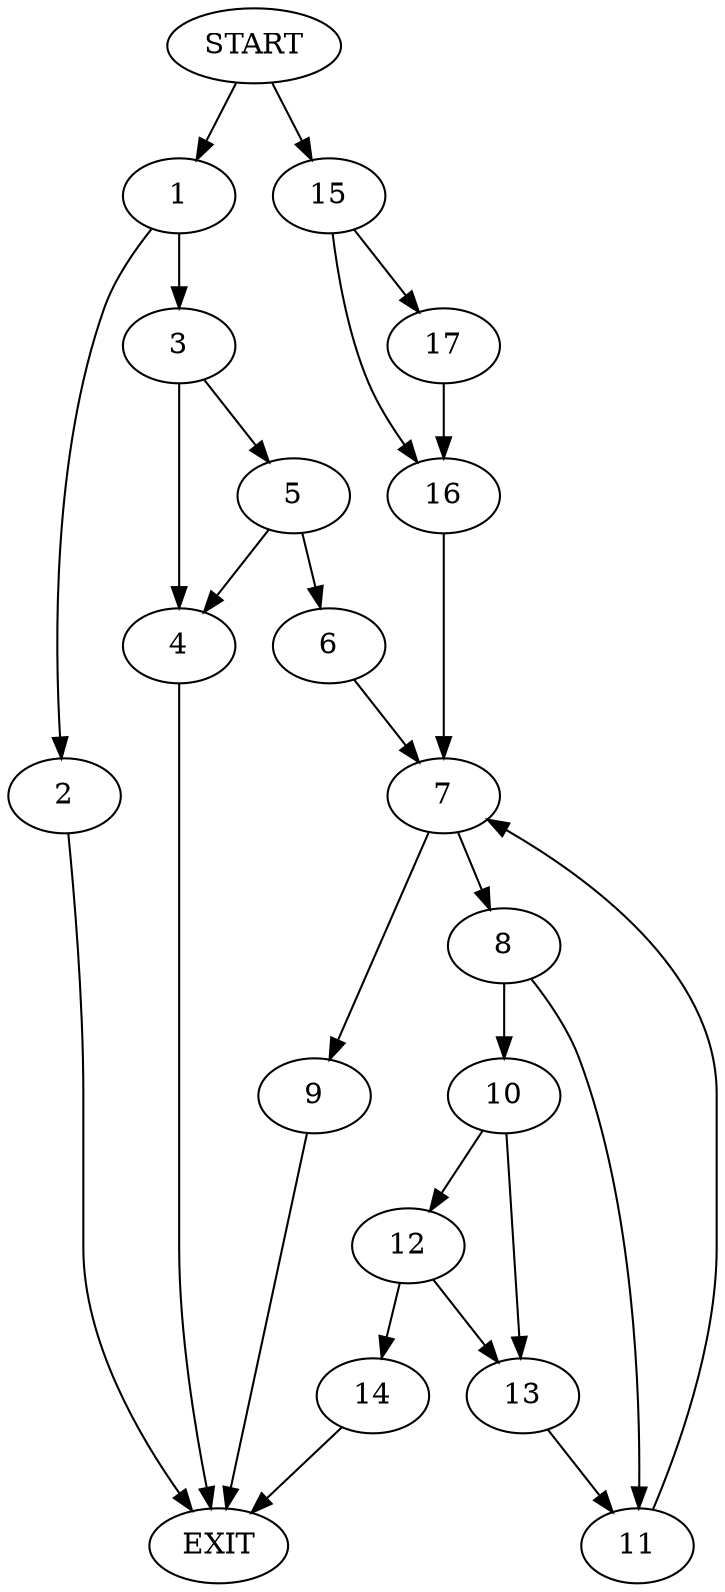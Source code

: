 digraph {
0 [label="START"]
18 [label="EXIT"]
0 -> 1
1 -> 2
1 -> 3
3 -> 4
3 -> 5
2 -> 18
4 -> 18
5 -> 6
5 -> 4
6 -> 7
7 -> 8
7 -> 9
9 -> 18
8 -> 10
8 -> 11
10 -> 12
10 -> 13
11 -> 7
13 -> 11
12 -> 14
12 -> 13
14 -> 18
0 -> 15
15 -> 16
15 -> 17
17 -> 16
16 -> 7
}
